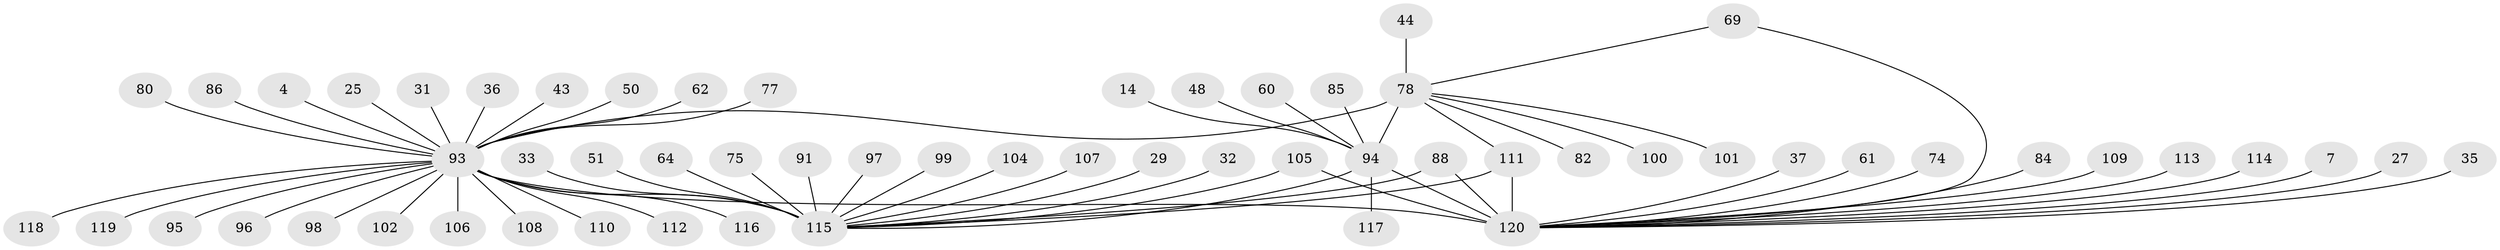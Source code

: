 // original degree distribution, {2: 0.19166666666666668, 12: 0.008333333333333333, 11: 0.008333333333333333, 1: 0.5, 8: 0.025, 20: 0.008333333333333333, 18: 0.008333333333333333, 3: 0.125, 4: 0.03333333333333333, 5: 0.05, 6: 0.025, 9: 0.016666666666666666}
// Generated by graph-tools (version 1.1) at 2025/46/03/09/25 04:46:56]
// undirected, 60 vertices, 66 edges
graph export_dot {
graph [start="1"]
  node [color=gray90,style=filled];
  4;
  7;
  14;
  25;
  27;
  29;
  31;
  32;
  33;
  35;
  36;
  37;
  43 [super="+12"];
  44;
  48;
  50;
  51;
  60;
  61 [super="+52"];
  62;
  64;
  69;
  74;
  75;
  77 [super="+53"];
  78 [super="+59"];
  80;
  82;
  84;
  85;
  86;
  88 [super="+68"];
  91;
  93 [super="+56+41+20+66+89"];
  94 [super="+30"];
  95;
  96 [super="+76"];
  97;
  98;
  99;
  100;
  101;
  102;
  104;
  105 [super="+15"];
  106 [super="+72"];
  107;
  108;
  109;
  110;
  111 [super="+79"];
  112;
  113 [super="+39"];
  114;
  115 [super="+54+17+58+63+103+92+71"];
  116;
  117 [super="+83"];
  118;
  119 [super="+42"];
  120 [super="+46+8+67"];
  4 -- 93;
  7 -- 120;
  14 -- 94;
  25 -- 93;
  27 -- 120;
  29 -- 115;
  31 -- 93 [weight=2];
  32 -- 115;
  33 -- 115;
  35 -- 120;
  36 -- 93;
  37 -- 120;
  43 -- 93 [weight=2];
  44 -- 78;
  48 -- 94;
  50 -- 93;
  51 -- 115;
  60 -- 94;
  61 -- 120;
  62 -- 93;
  64 -- 115;
  69 -- 120;
  69 -- 78;
  74 -- 120;
  75 -- 115;
  77 -- 93;
  78 -- 101;
  78 -- 100;
  78 -- 111;
  78 -- 82;
  78 -- 93 [weight=6];
  78 -- 94 [weight=3];
  80 -- 93;
  84 -- 120;
  85 -- 94;
  86 -- 93;
  88 -- 120;
  88 -- 115;
  91 -- 115;
  93 -- 112;
  93 -- 102 [weight=2];
  93 -- 108;
  93 -- 95;
  93 -- 119;
  93 -- 120 [weight=7];
  93 -- 106;
  93 -- 96;
  93 -- 110;
  93 -- 115 [weight=12];
  93 -- 116;
  93 -- 98;
  93 -- 118;
  94 -- 115 [weight=5];
  94 -- 117;
  94 -- 120 [weight=2];
  97 -- 115;
  99 -- 115;
  104 -- 115;
  105 -- 120;
  105 -- 115;
  107 -- 115;
  109 -- 120;
  111 -- 120;
  111 -- 115;
  113 -- 120;
  114 -- 120;
}
